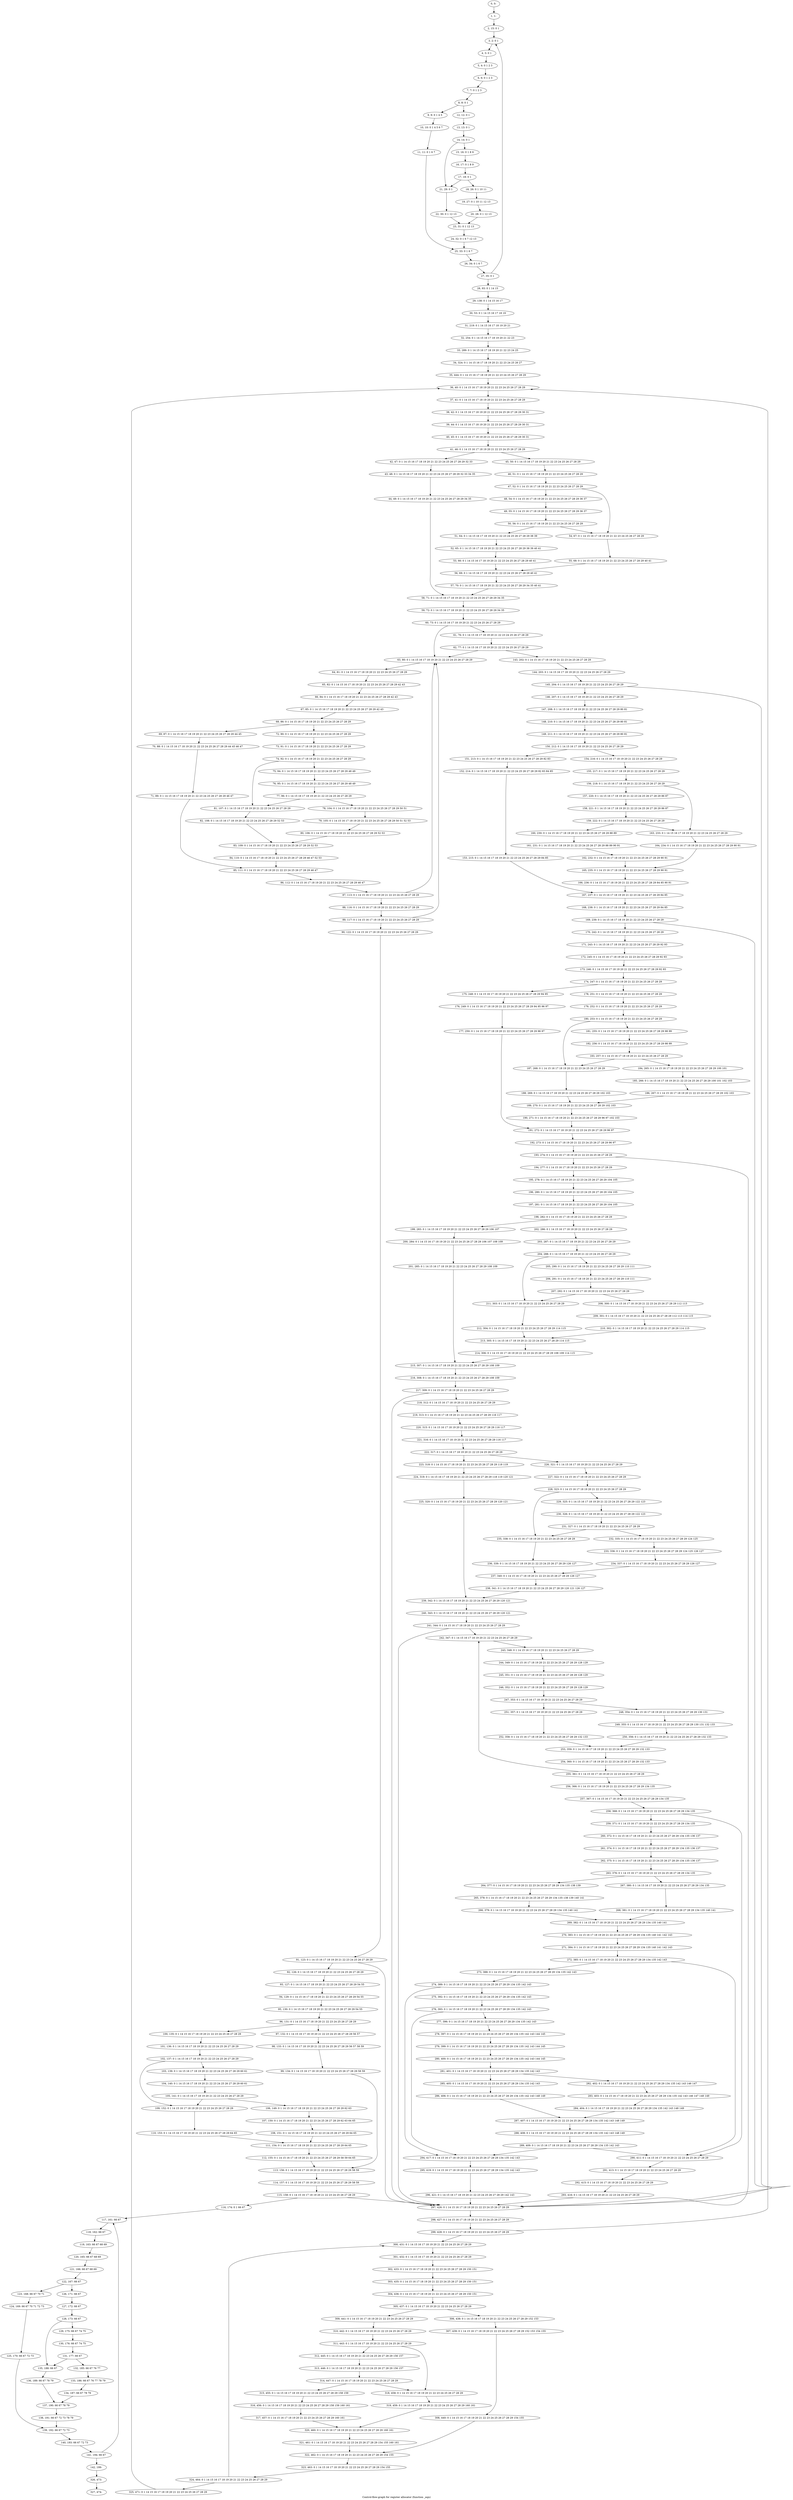 digraph G {
graph [label="Control-flow-graph for register allocator (function _eqn)"]
0[label="0, 0: "];
1[label="1, 1: "];
2[label="2, 15: 0 1 "];
3[label="3, 2: 0 1 "];
4[label="4, 3: 0 1 "];
5[label="5, 4: 0 1 2 3 "];
6[label="6, 6: 0 1 2 3 "];
7[label="7, 7: 0 1 2 3 "];
8[label="8, 8: 0 1 "];
9[label="9, 9: 0 1 4 5 "];
10[label="10, 10: 0 1 4 5 6 7 "];
11[label="11, 11: 0 1 6 7 "];
12[label="12, 12: 0 1 "];
13[label="13, 13: 0 1 "];
14[label="14, 14: 0 1 "];
15[label="15, 16: 0 1 8 9 "];
16[label="16, 17: 0 1 8 9 "];
17[label="17, 18: 0 1 "];
18[label="18, 26: 0 1 10 11 "];
19[label="19, 27: 0 1 10 11 12 13 "];
20[label="20, 28: 0 1 12 13 "];
21[label="21, 29: 0 1 "];
22[label="22, 30: 0 1 12 13 "];
23[label="23, 31: 0 1 12 13 "];
24[label="24, 32: 0 1 6 7 12 13 "];
25[label="25, 33: 0 1 6 7 "];
26[label="26, 34: 0 1 6 7 "];
27[label="27, 35: 0 1 "];
28[label="28, 93: 0 1 14 15 "];
29[label="29, 138: 0 1 14 15 16 17 "];
30[label="30, 53: 0 1 14 15 16 17 18 19 "];
31[label="31, 219: 0 1 14 15 16 17 18 19 20 21 "];
32[label="32, 254: 0 1 14 15 16 17 18 19 20 21 22 23 "];
33[label="33, 289: 0 1 14 15 16 17 18 19 20 21 22 23 24 25 "];
34[label="34, 324: 0 1 14 15 16 17 18 19 20 21 22 23 24 25 26 27 "];
35[label="35, 444: 0 1 14 15 16 17 18 19 20 21 22 23 24 25 26 27 28 29 "];
36[label="36, 40: 0 1 14 15 16 17 18 19 20 21 22 23 24 25 26 27 28 29 "];
37[label="37, 41: 0 1 14 15 16 17 18 19 20 21 22 23 24 25 26 27 28 29 "];
38[label="38, 42: 0 1 14 15 16 17 18 19 20 21 22 23 24 25 26 27 28 29 30 31 "];
39[label="39, 44: 0 1 14 15 16 17 18 19 20 21 22 23 24 25 26 27 28 29 30 31 "];
40[label="40, 45: 0 1 14 15 16 17 18 19 20 21 22 23 24 25 26 27 28 29 30 31 "];
41[label="41, 46: 0 1 14 15 16 17 18 19 20 21 22 23 24 25 26 27 28 29 "];
42[label="42, 47: 0 1 14 15 16 17 18 19 20 21 22 23 24 25 26 27 28 29 32 33 "];
43[label="43, 48: 0 1 14 15 16 17 18 19 20 21 22 23 24 25 26 27 28 29 32 33 34 35 "];
44[label="44, 49: 0 1 14 15 16 17 18 19 20 21 22 23 24 25 26 27 28 29 34 35 "];
45[label="45, 50: 0 1 14 15 16 17 18 19 20 21 22 23 24 25 26 27 28 29 "];
46[label="46, 51: 0 1 14 15 16 17 18 19 20 21 22 23 24 25 26 27 28 29 "];
47[label="47, 52: 0 1 14 15 16 17 18 19 20 21 22 23 24 25 26 27 28 29 "];
48[label="48, 54: 0 1 14 15 16 17 18 19 20 21 22 23 24 25 26 27 28 29 36 37 "];
49[label="49, 55: 0 1 14 15 16 17 18 19 20 21 22 23 24 25 26 27 28 29 36 37 "];
50[label="50, 56: 0 1 14 15 16 17 18 19 20 21 22 23 24 25 26 27 28 29 "];
51[label="51, 64: 0 1 14 15 16 17 18 19 20 21 22 23 24 25 26 27 28 29 38 39 "];
52[label="52, 65: 0 1 14 15 16 17 18 19 20 21 22 23 24 25 26 27 28 29 38 39 40 41 "];
53[label="53, 66: 0 1 14 15 16 17 18 19 20 21 22 23 24 25 26 27 28 29 40 41 "];
54[label="54, 67: 0 1 14 15 16 17 18 19 20 21 22 23 24 25 26 27 28 29 "];
55[label="55, 68: 0 1 14 15 16 17 18 19 20 21 22 23 24 25 26 27 28 29 40 41 "];
56[label="56, 69: 0 1 14 15 16 17 18 19 20 21 22 23 24 25 26 27 28 29 40 41 "];
57[label="57, 70: 0 1 14 15 16 17 18 19 20 21 22 23 24 25 26 27 28 29 34 35 40 41 "];
58[label="58, 71: 0 1 14 15 16 17 18 19 20 21 22 23 24 25 26 27 28 29 34 35 "];
59[label="59, 72: 0 1 14 15 16 17 18 19 20 21 22 23 24 25 26 27 28 29 34 35 "];
60[label="60, 73: 0 1 14 15 16 17 18 19 20 21 22 23 24 25 26 27 28 29 "];
61[label="61, 76: 0 1 14 15 16 17 18 19 20 21 22 23 24 25 26 27 28 29 "];
62[label="62, 77: 0 1 14 15 16 17 18 19 20 21 22 23 24 25 26 27 28 29 "];
63[label="63, 80: 0 1 14 15 16 17 18 19 20 21 22 23 24 25 26 27 28 29 "];
64[label="64, 81: 0 1 14 15 16 17 18 19 20 21 22 23 24 25 26 27 28 29 "];
65[label="65, 82: 0 1 14 15 16 17 18 19 20 21 22 23 24 25 26 27 28 29 42 43 "];
66[label="66, 84: 0 1 14 15 16 17 18 19 20 21 22 23 24 25 26 27 28 29 42 43 "];
67[label="67, 85: 0 1 14 15 16 17 18 19 20 21 22 23 24 25 26 27 28 29 42 43 "];
68[label="68, 86: 0 1 14 15 16 17 18 19 20 21 22 23 24 25 26 27 28 29 "];
69[label="69, 87: 0 1 14 15 16 17 18 19 20 21 22 23 24 25 26 27 28 29 44 45 "];
70[label="70, 88: 0 1 14 15 16 17 18 19 20 21 22 23 24 25 26 27 28 29 44 45 46 47 "];
71[label="71, 89: 0 1 14 15 16 17 18 19 20 21 22 23 24 25 26 27 28 29 46 47 "];
72[label="72, 90: 0 1 14 15 16 17 18 19 20 21 22 23 24 25 26 27 28 29 "];
73[label="73, 91: 0 1 14 15 16 17 18 19 20 21 22 23 24 25 26 27 28 29 "];
74[label="74, 92: 0 1 14 15 16 17 18 19 20 21 22 23 24 25 26 27 28 29 "];
75[label="75, 94: 0 1 14 15 16 17 18 19 20 21 22 23 24 25 26 27 28 29 48 49 "];
76[label="76, 95: 0 1 14 15 16 17 18 19 20 21 22 23 24 25 26 27 28 29 48 49 "];
77[label="77, 96: 0 1 14 15 16 17 18 19 20 21 22 23 24 25 26 27 28 29 "];
78[label="78, 104: 0 1 14 15 16 17 18 19 20 21 22 23 24 25 26 27 28 29 50 51 "];
79[label="79, 105: 0 1 14 15 16 17 18 19 20 21 22 23 24 25 26 27 28 29 50 51 52 53 "];
80[label="80, 106: 0 1 14 15 16 17 18 19 20 21 22 23 24 25 26 27 28 29 52 53 "];
81[label="81, 107: 0 1 14 15 16 17 18 19 20 21 22 23 24 25 26 27 28 29 "];
82[label="82, 108: 0 1 14 15 16 17 18 19 20 21 22 23 24 25 26 27 28 29 52 53 "];
83[label="83, 109: 0 1 14 15 16 17 18 19 20 21 22 23 24 25 26 27 28 29 52 53 "];
84[label="84, 110: 0 1 14 15 16 17 18 19 20 21 22 23 24 25 26 27 28 29 46 47 52 53 "];
85[label="85, 111: 0 1 14 15 16 17 18 19 20 21 22 23 24 25 26 27 28 29 46 47 "];
86[label="86, 112: 0 1 14 15 16 17 18 19 20 21 22 23 24 25 26 27 28 29 46 47 "];
87[label="87, 113: 0 1 14 15 16 17 18 19 20 21 22 23 24 25 26 27 28 29 "];
88[label="88, 116: 0 1 14 15 16 17 18 19 20 21 22 23 24 25 26 27 28 29 "];
89[label="89, 117: 0 1 14 15 16 17 18 19 20 21 22 23 24 25 26 27 28 29 "];
90[label="90, 122: 0 1 14 15 16 17 18 19 20 21 22 23 24 25 26 27 28 29 "];
91[label="91, 123: 0 1 14 15 16 17 18 19 20 21 22 23 24 25 26 27 28 29 "];
92[label="92, 126: 0 1 14 15 16 17 18 19 20 21 22 23 24 25 26 27 28 29 "];
93[label="93, 127: 0 1 14 15 16 17 18 19 20 21 22 23 24 25 26 27 28 29 54 55 "];
94[label="94, 129: 0 1 14 15 16 17 18 19 20 21 22 23 24 25 26 27 28 29 54 55 "];
95[label="95, 130: 0 1 14 15 16 17 18 19 20 21 22 23 24 25 26 27 28 29 54 55 "];
96[label="96, 131: 0 1 14 15 16 17 18 19 20 21 22 23 24 25 26 27 28 29 "];
97[label="97, 132: 0 1 14 15 16 17 18 19 20 21 22 23 24 25 26 27 28 29 56 57 "];
98[label="98, 133: 0 1 14 15 16 17 18 19 20 21 22 23 24 25 26 27 28 29 56 57 58 59 "];
99[label="99, 134: 0 1 14 15 16 17 18 19 20 21 22 23 24 25 26 27 28 29 58 59 "];
100[label="100, 135: 0 1 14 15 16 17 18 19 20 21 22 23 24 25 26 27 28 29 "];
101[label="101, 136: 0 1 14 15 16 17 18 19 20 21 22 23 24 25 26 27 28 29 "];
102[label="102, 137: 0 1 14 15 16 17 18 19 20 21 22 23 24 25 26 27 28 29 "];
103[label="103, 139: 0 1 14 15 16 17 18 19 20 21 22 23 24 25 26 27 28 29 60 61 "];
104[label="104, 140: 0 1 14 15 16 17 18 19 20 21 22 23 24 25 26 27 28 29 60 61 "];
105[label="105, 141: 0 1 14 15 16 17 18 19 20 21 22 23 24 25 26 27 28 29 "];
106[label="106, 149: 0 1 14 15 16 17 18 19 20 21 22 23 24 25 26 27 28 29 62 63 "];
107[label="107, 150: 0 1 14 15 16 17 18 19 20 21 22 23 24 25 26 27 28 29 62 63 64 65 "];
108[label="108, 151: 0 1 14 15 16 17 18 19 20 21 22 23 24 25 26 27 28 29 64 65 "];
109[label="109, 152: 0 1 14 15 16 17 18 19 20 21 22 23 24 25 26 27 28 29 "];
110[label="110, 153: 0 1 14 15 16 17 18 19 20 21 22 23 24 25 26 27 28 29 64 65 "];
111[label="111, 154: 0 1 14 15 16 17 18 19 20 21 22 23 24 25 26 27 28 29 64 65 "];
112[label="112, 155: 0 1 14 15 16 17 18 19 20 21 22 23 24 25 26 27 28 29 58 59 64 65 "];
113[label="113, 156: 0 1 14 15 16 17 18 19 20 21 22 23 24 25 26 27 28 29 58 59 "];
114[label="114, 157: 0 1 14 15 16 17 18 19 20 21 22 23 24 25 26 27 28 29 58 59 "];
115[label="115, 158: 0 1 14 15 16 17 18 19 20 21 22 23 24 25 26 27 28 29 "];
116[label="116, 174: 0 1 66 67 "];
117[label="117, 161: 66 67 "];
118[label="118, 162: 66 67 "];
119[label="119, 163: 66 67 68 69 "];
120[label="120, 165: 66 67 68 69 "];
121[label="121, 166: 66 67 68 69 "];
122[label="122, 167: 66 67 "];
123[label="123, 168: 66 67 70 71 "];
124[label="124, 169: 66 67 70 71 72 73 "];
125[label="125, 170: 66 67 72 73 "];
126[label="126, 171: 66 67 "];
127[label="127, 172: 66 67 "];
128[label="128, 173: 66 67 "];
129[label="129, 175: 66 67 74 75 "];
130[label="130, 176: 66 67 74 75 "];
131[label="131, 177: 66 67 "];
132[label="132, 185: 66 67 76 77 "];
133[label="133, 186: 66 67 76 77 78 79 "];
134[label="134, 187: 66 67 78 79 "];
135[label="135, 188: 66 67 "];
136[label="136, 189: 66 67 78 79 "];
137[label="137, 190: 66 67 78 79 "];
138[label="138, 191: 66 67 72 73 78 79 "];
139[label="139, 192: 66 67 72 73 "];
140[label="140, 193: 66 67 72 73 "];
141[label="141, 194: 66 67 "];
142[label="142, 199: "];
143[label="143, 202: 0 1 14 15 16 17 18 19 20 21 22 23 24 25 26 27 28 29 "];
144[label="144, 203: 0 1 14 15 16 17 18 19 20 21 22 23 24 25 26 27 28 29 "];
145[label="145, 204: 0 1 14 15 16 17 18 19 20 21 22 23 24 25 26 27 28 29 "];
146[label="146, 207: 0 1 14 15 16 17 18 19 20 21 22 23 24 25 26 27 28 29 "];
147[label="147, 208: 0 1 14 15 16 17 18 19 20 21 22 23 24 25 26 27 28 29 80 81 "];
148[label="148, 210: 0 1 14 15 16 17 18 19 20 21 22 23 24 25 26 27 28 29 80 81 "];
149[label="149, 211: 0 1 14 15 16 17 18 19 20 21 22 23 24 25 26 27 28 29 80 81 "];
150[label="150, 212: 0 1 14 15 16 17 18 19 20 21 22 23 24 25 26 27 28 29 "];
151[label="151, 213: 0 1 14 15 16 17 18 19 20 21 22 23 24 25 26 27 28 29 82 83 "];
152[label="152, 214: 0 1 14 15 16 17 18 19 20 21 22 23 24 25 26 27 28 29 82 83 84 85 "];
153[label="153, 215: 0 1 14 15 16 17 18 19 20 21 22 23 24 25 26 27 28 29 84 85 "];
154[label="154, 216: 0 1 14 15 16 17 18 19 20 21 22 23 24 25 26 27 28 29 "];
155[label="155, 217: 0 1 14 15 16 17 18 19 20 21 22 23 24 25 26 27 28 29 "];
156[label="156, 218: 0 1 14 15 16 17 18 19 20 21 22 23 24 25 26 27 28 29 "];
157[label="157, 220: 0 1 14 15 16 17 18 19 20 21 22 23 24 25 26 27 28 29 86 87 "];
158[label="158, 221: 0 1 14 15 16 17 18 19 20 21 22 23 24 25 26 27 28 29 86 87 "];
159[label="159, 222: 0 1 14 15 16 17 18 19 20 21 22 23 24 25 26 27 28 29 "];
160[label="160, 230: 0 1 14 15 16 17 18 19 20 21 22 23 24 25 26 27 28 29 88 89 "];
161[label="161, 231: 0 1 14 15 16 17 18 19 20 21 22 23 24 25 26 27 28 29 88 89 90 91 "];
162[label="162, 232: 0 1 14 15 16 17 18 19 20 21 22 23 24 25 26 27 28 29 90 91 "];
163[label="163, 233: 0 1 14 15 16 17 18 19 20 21 22 23 24 25 26 27 28 29 "];
164[label="164, 234: 0 1 14 15 16 17 18 19 20 21 22 23 24 25 26 27 28 29 90 91 "];
165[label="165, 235: 0 1 14 15 16 17 18 19 20 21 22 23 24 25 26 27 28 29 90 91 "];
166[label="166, 236: 0 1 14 15 16 17 18 19 20 21 22 23 24 25 26 27 28 29 84 85 90 91 "];
167[label="167, 237: 0 1 14 15 16 17 18 19 20 21 22 23 24 25 26 27 28 29 84 85 "];
168[label="168, 238: 0 1 14 15 16 17 18 19 20 21 22 23 24 25 26 27 28 29 84 85 "];
169[label="169, 239: 0 1 14 15 16 17 18 19 20 21 22 23 24 25 26 27 28 29 "];
170[label="170, 242: 0 1 14 15 16 17 18 19 20 21 22 23 24 25 26 27 28 29 "];
171[label="171, 243: 0 1 14 15 16 17 18 19 20 21 22 23 24 25 26 27 28 29 92 93 "];
172[label="172, 245: 0 1 14 15 16 17 18 19 20 21 22 23 24 25 26 27 28 29 92 93 "];
173[label="173, 246: 0 1 14 15 16 17 18 19 20 21 22 23 24 25 26 27 28 29 92 93 "];
174[label="174, 247: 0 1 14 15 16 17 18 19 20 21 22 23 24 25 26 27 28 29 "];
175[label="175, 248: 0 1 14 15 16 17 18 19 20 21 22 23 24 25 26 27 28 29 94 95 "];
176[label="176, 249: 0 1 14 15 16 17 18 19 20 21 22 23 24 25 26 27 28 29 94 95 96 97 "];
177[label="177, 250: 0 1 14 15 16 17 18 19 20 21 22 23 24 25 26 27 28 29 96 97 "];
178[label="178, 251: 0 1 14 15 16 17 18 19 20 21 22 23 24 25 26 27 28 29 "];
179[label="179, 252: 0 1 14 15 16 17 18 19 20 21 22 23 24 25 26 27 28 29 "];
180[label="180, 253: 0 1 14 15 16 17 18 19 20 21 22 23 24 25 26 27 28 29 "];
181[label="181, 255: 0 1 14 15 16 17 18 19 20 21 22 23 24 25 26 27 28 29 98 99 "];
182[label="182, 256: 0 1 14 15 16 17 18 19 20 21 22 23 24 25 26 27 28 29 98 99 "];
183[label="183, 257: 0 1 14 15 16 17 18 19 20 21 22 23 24 25 26 27 28 29 "];
184[label="184, 265: 0 1 14 15 16 17 18 19 20 21 22 23 24 25 26 27 28 29 100 101 "];
185[label="185, 266: 0 1 14 15 16 17 18 19 20 21 22 23 24 25 26 27 28 29 100 101 102 103 "];
186[label="186, 267: 0 1 14 15 16 17 18 19 20 21 22 23 24 25 26 27 28 29 102 103 "];
187[label="187, 268: 0 1 14 15 16 17 18 19 20 21 22 23 24 25 26 27 28 29 "];
188[label="188, 269: 0 1 14 15 16 17 18 19 20 21 22 23 24 25 26 27 28 29 102 103 "];
189[label="189, 270: 0 1 14 15 16 17 18 19 20 21 22 23 24 25 26 27 28 29 102 103 "];
190[label="190, 271: 0 1 14 15 16 17 18 19 20 21 22 23 24 25 26 27 28 29 96 97 102 103 "];
191[label="191, 272: 0 1 14 15 16 17 18 19 20 21 22 23 24 25 26 27 28 29 96 97 "];
192[label="192, 273: 0 1 14 15 16 17 18 19 20 21 22 23 24 25 26 27 28 29 96 97 "];
193[label="193, 274: 0 1 14 15 16 17 18 19 20 21 22 23 24 25 26 27 28 29 "];
194[label="194, 277: 0 1 14 15 16 17 18 19 20 21 22 23 24 25 26 27 28 29 "];
195[label="195, 278: 0 1 14 15 16 17 18 19 20 21 22 23 24 25 26 27 28 29 104 105 "];
196[label="196, 280: 0 1 14 15 16 17 18 19 20 21 22 23 24 25 26 27 28 29 104 105 "];
197[label="197, 281: 0 1 14 15 16 17 18 19 20 21 22 23 24 25 26 27 28 29 104 105 "];
198[label="198, 282: 0 1 14 15 16 17 18 19 20 21 22 23 24 25 26 27 28 29 "];
199[label="199, 283: 0 1 14 15 16 17 18 19 20 21 22 23 24 25 26 27 28 29 106 107 "];
200[label="200, 284: 0 1 14 15 16 17 18 19 20 21 22 23 24 25 26 27 28 29 106 107 108 109 "];
201[label="201, 285: 0 1 14 15 16 17 18 19 20 21 22 23 24 25 26 27 28 29 108 109 "];
202[label="202, 286: 0 1 14 15 16 17 18 19 20 21 22 23 24 25 26 27 28 29 "];
203[label="203, 287: 0 1 14 15 16 17 18 19 20 21 22 23 24 25 26 27 28 29 "];
204[label="204, 288: 0 1 14 15 16 17 18 19 20 21 22 23 24 25 26 27 28 29 "];
205[label="205, 290: 0 1 14 15 16 17 18 19 20 21 22 23 24 25 26 27 28 29 110 111 "];
206[label="206, 291: 0 1 14 15 16 17 18 19 20 21 22 23 24 25 26 27 28 29 110 111 "];
207[label="207, 292: 0 1 14 15 16 17 18 19 20 21 22 23 24 25 26 27 28 29 "];
208[label="208, 300: 0 1 14 15 16 17 18 19 20 21 22 23 24 25 26 27 28 29 112 113 "];
209[label="209, 301: 0 1 14 15 16 17 18 19 20 21 22 23 24 25 26 27 28 29 112 113 114 115 "];
210[label="210, 302: 0 1 14 15 16 17 18 19 20 21 22 23 24 25 26 27 28 29 114 115 "];
211[label="211, 303: 0 1 14 15 16 17 18 19 20 21 22 23 24 25 26 27 28 29 "];
212[label="212, 304: 0 1 14 15 16 17 18 19 20 21 22 23 24 25 26 27 28 29 114 115 "];
213[label="213, 305: 0 1 14 15 16 17 18 19 20 21 22 23 24 25 26 27 28 29 114 115 "];
214[label="214, 306: 0 1 14 15 16 17 18 19 20 21 22 23 24 25 26 27 28 29 108 109 114 115 "];
215[label="215, 307: 0 1 14 15 16 17 18 19 20 21 22 23 24 25 26 27 28 29 108 109 "];
216[label="216, 308: 0 1 14 15 16 17 18 19 20 21 22 23 24 25 26 27 28 29 108 109 "];
217[label="217, 309: 0 1 14 15 16 17 18 19 20 21 22 23 24 25 26 27 28 29 "];
218[label="218, 312: 0 1 14 15 16 17 18 19 20 21 22 23 24 25 26 27 28 29 "];
219[label="219, 313: 0 1 14 15 16 17 18 19 20 21 22 23 24 25 26 27 28 29 116 117 "];
220[label="220, 315: 0 1 14 15 16 17 18 19 20 21 22 23 24 25 26 27 28 29 116 117 "];
221[label="221, 316: 0 1 14 15 16 17 18 19 20 21 22 23 24 25 26 27 28 29 116 117 "];
222[label="222, 317: 0 1 14 15 16 17 18 19 20 21 22 23 24 25 26 27 28 29 "];
223[label="223, 318: 0 1 14 15 16 17 18 19 20 21 22 23 24 25 26 27 28 29 118 119 "];
224[label="224, 319: 0 1 14 15 16 17 18 19 20 21 22 23 24 25 26 27 28 29 118 119 120 121 "];
225[label="225, 320: 0 1 14 15 16 17 18 19 20 21 22 23 24 25 26 27 28 29 120 121 "];
226[label="226, 321: 0 1 14 15 16 17 18 19 20 21 22 23 24 25 26 27 28 29 "];
227[label="227, 322: 0 1 14 15 16 17 18 19 20 21 22 23 24 25 26 27 28 29 "];
228[label="228, 323: 0 1 14 15 16 17 18 19 20 21 22 23 24 25 26 27 28 29 "];
229[label="229, 325: 0 1 14 15 16 17 18 19 20 21 22 23 24 25 26 27 28 29 122 123 "];
230[label="230, 326: 0 1 14 15 16 17 18 19 20 21 22 23 24 25 26 27 28 29 122 123 "];
231[label="231, 327: 0 1 14 15 16 17 18 19 20 21 22 23 24 25 26 27 28 29 "];
232[label="232, 335: 0 1 14 15 16 17 18 19 20 21 22 23 24 25 26 27 28 29 124 125 "];
233[label="233, 336: 0 1 14 15 16 17 18 19 20 21 22 23 24 25 26 27 28 29 124 125 126 127 "];
234[label="234, 337: 0 1 14 15 16 17 18 19 20 21 22 23 24 25 26 27 28 29 126 127 "];
235[label="235, 338: 0 1 14 15 16 17 18 19 20 21 22 23 24 25 26 27 28 29 "];
236[label="236, 339: 0 1 14 15 16 17 18 19 20 21 22 23 24 25 26 27 28 29 126 127 "];
237[label="237, 340: 0 1 14 15 16 17 18 19 20 21 22 23 24 25 26 27 28 29 126 127 "];
238[label="238, 341: 0 1 14 15 16 17 18 19 20 21 22 23 24 25 26 27 28 29 120 121 126 127 "];
239[label="239, 342: 0 1 14 15 16 17 18 19 20 21 22 23 24 25 26 27 28 29 120 121 "];
240[label="240, 343: 0 1 14 15 16 17 18 19 20 21 22 23 24 25 26 27 28 29 120 121 "];
241[label="241, 344: 0 1 14 15 16 17 18 19 20 21 22 23 24 25 26 27 28 29 "];
242[label="242, 347: 0 1 14 15 16 17 18 19 20 21 22 23 24 25 26 27 28 29 "];
243[label="243, 348: 0 1 14 15 16 17 18 19 20 21 22 23 24 25 26 27 28 29 "];
244[label="244, 349: 0 1 14 15 16 17 18 19 20 21 22 23 24 25 26 27 28 29 128 129 "];
245[label="245, 351: 0 1 14 15 16 17 18 19 20 21 22 23 24 25 26 27 28 29 128 129 "];
246[label="246, 352: 0 1 14 15 16 17 18 19 20 21 22 23 24 25 26 27 28 29 128 129 "];
247[label="247, 353: 0 1 14 15 16 17 18 19 20 21 22 23 24 25 26 27 28 29 "];
248[label="248, 354: 0 1 14 15 16 17 18 19 20 21 22 23 24 25 26 27 28 29 130 131 "];
249[label="249, 355: 0 1 14 15 16 17 18 19 20 21 22 23 24 25 26 27 28 29 130 131 132 133 "];
250[label="250, 356: 0 1 14 15 16 17 18 19 20 21 22 23 24 25 26 27 28 29 132 133 "];
251[label="251, 357: 0 1 14 15 16 17 18 19 20 21 22 23 24 25 26 27 28 29 "];
252[label="252, 358: 0 1 14 15 16 17 18 19 20 21 22 23 24 25 26 27 28 29 132 133 "];
253[label="253, 359: 0 1 14 15 16 17 18 19 20 21 22 23 24 25 26 27 28 29 132 133 "];
254[label="254, 360: 0 1 14 15 16 17 18 19 20 21 22 23 24 25 26 27 28 29 132 133 "];
255[label="255, 361: 0 1 14 15 16 17 18 19 20 21 22 23 24 25 26 27 28 29 "];
256[label="256, 366: 0 1 14 15 16 17 18 19 20 21 22 23 24 25 26 27 28 29 134 135 "];
257[label="257, 367: 0 1 14 15 16 17 18 19 20 21 22 23 24 25 26 27 28 29 134 135 "];
258[label="258, 368: 0 1 14 15 16 17 18 19 20 21 22 23 24 25 26 27 28 29 134 135 "];
259[label="259, 371: 0 1 14 15 16 17 18 19 20 21 22 23 24 25 26 27 28 29 134 135 "];
260[label="260, 372: 0 1 14 15 16 17 18 19 20 21 22 23 24 25 26 27 28 29 134 135 136 137 "];
261[label="261, 374: 0 1 14 15 16 17 18 19 20 21 22 23 24 25 26 27 28 29 134 135 136 137 "];
262[label="262, 375: 0 1 14 15 16 17 18 19 20 21 22 23 24 25 26 27 28 29 134 135 136 137 "];
263[label="263, 376: 0 1 14 15 16 17 18 19 20 21 22 23 24 25 26 27 28 29 134 135 "];
264[label="264, 377: 0 1 14 15 16 17 18 19 20 21 22 23 24 25 26 27 28 29 134 135 138 139 "];
265[label="265, 378: 0 1 14 15 16 17 18 19 20 21 22 23 24 25 26 27 28 29 134 135 138 139 140 141 "];
266[label="266, 379: 0 1 14 15 16 17 18 19 20 21 22 23 24 25 26 27 28 29 134 135 140 141 "];
267[label="267, 380: 0 1 14 15 16 17 18 19 20 21 22 23 24 25 26 27 28 29 134 135 "];
268[label="268, 381: 0 1 14 15 16 17 18 19 20 21 22 23 24 25 26 27 28 29 134 135 140 141 "];
269[label="269, 382: 0 1 14 15 16 17 18 19 20 21 22 23 24 25 26 27 28 29 134 135 140 141 "];
270[label="270, 383: 0 1 14 15 16 17 18 19 20 21 22 23 24 25 26 27 28 29 134 135 140 141 142 143 "];
271[label="271, 384: 0 1 14 15 16 17 18 19 20 21 22 23 24 25 26 27 28 29 134 135 140 141 142 143 "];
272[label="272, 385: 0 1 14 15 16 17 18 19 20 21 22 23 24 25 26 27 28 29 134 135 142 143 "];
273[label="273, 388: 0 1 14 15 16 17 18 19 20 21 22 23 24 25 26 27 28 29 134 135 142 143 "];
274[label="274, 389: 0 1 14 15 16 17 18 19 20 21 22 23 24 25 26 27 28 29 134 135 142 143 "];
275[label="275, 392: 0 1 14 15 16 17 18 19 20 21 22 23 24 25 26 27 28 29 134 135 142 143 "];
276[label="276, 393: 0 1 14 15 16 17 18 19 20 21 22 23 24 25 26 27 28 29 134 135 142 143 "];
277[label="277, 396: 0 1 14 15 16 17 18 19 20 21 22 23 24 25 26 27 28 29 134 135 142 143 "];
278[label="278, 397: 0 1 14 15 16 17 18 19 20 21 22 23 24 25 26 27 28 29 134 135 142 143 144 145 "];
279[label="279, 399: 0 1 14 15 16 17 18 19 20 21 22 23 24 25 26 27 28 29 134 135 142 143 144 145 "];
280[label="280, 400: 0 1 14 15 16 17 18 19 20 21 22 23 24 25 26 27 28 29 134 135 142 143 144 145 "];
281[label="281, 401: 0 1 14 15 16 17 18 19 20 21 22 23 24 25 26 27 28 29 134 135 142 143 "];
282[label="282, 402: 0 1 14 15 16 17 18 19 20 21 22 23 24 25 26 27 28 29 134 135 142 143 146 147 "];
283[label="283, 403: 0 1 14 15 16 17 18 19 20 21 22 23 24 25 26 27 28 29 134 135 142 143 146 147 148 149 "];
284[label="284, 404: 0 1 14 15 16 17 18 19 20 21 22 23 24 25 26 27 28 29 134 135 142 143 148 149 "];
285[label="285, 405: 0 1 14 15 16 17 18 19 20 21 22 23 24 25 26 27 28 29 134 135 142 143 "];
286[label="286, 406: 0 1 14 15 16 17 18 19 20 21 22 23 24 25 26 27 28 29 134 135 142 143 148 149 "];
287[label="287, 407: 0 1 14 15 16 17 18 19 20 21 22 23 24 25 26 27 28 29 134 135 142 143 148 149 "];
288[label="288, 408: 0 1 14 15 16 17 18 19 20 21 22 23 24 25 26 27 28 29 134 135 142 143 148 149 "];
289[label="289, 409: 0 1 14 15 16 17 18 19 20 21 22 23 24 25 26 27 28 29 134 135 142 143 "];
290[label="290, 411: 0 1 14 15 16 17 18 19 20 21 22 23 24 25 26 27 28 29 "];
291[label="291, 413: 0 1 14 15 16 17 18 19 20 21 22 23 24 25 26 27 28 29 "];
292[label="292, 415: 0 1 14 15 16 17 18 19 20 21 22 23 24 25 26 27 28 29 "];
293[label="293, 416: 0 1 14 15 16 17 18 19 20 21 22 23 24 25 26 27 28 29 "];
294[label="294, 417: 0 1 14 15 16 17 18 19 20 21 22 23 24 25 26 27 28 29 134 135 142 143 "];
295[label="295, 419: 0 1 14 15 16 17 18 19 20 21 22 23 24 25 26 27 28 29 134 135 142 143 "];
296[label="296, 421: 0 1 14 15 16 17 18 19 20 21 22 23 24 25 26 27 28 29 142 143 "];
297[label="297, 426: 0 1 14 15 16 17 18 19 20 21 22 23 24 25 26 27 28 29 "];
298[label="298, 427: 0 1 14 15 16 17 18 19 20 21 22 23 24 25 26 27 28 29 "];
299[label="299, 428: 0 1 14 15 16 17 18 19 20 21 22 23 24 25 26 27 28 29 "];
300[label="300, 431: 0 1 14 15 16 17 18 19 20 21 22 23 24 25 26 27 28 29 "];
301[label="301, 432: 0 1 14 15 16 17 18 19 20 21 22 23 24 25 26 27 28 29 "];
302[label="302, 433: 0 1 14 15 16 17 18 19 20 21 22 23 24 25 26 27 28 29 150 151 "];
303[label="303, 435: 0 1 14 15 16 17 18 19 20 21 22 23 24 25 26 27 28 29 150 151 "];
304[label="304, 436: 0 1 14 15 16 17 18 19 20 21 22 23 24 25 26 27 28 29 150 151 "];
305[label="305, 437: 0 1 14 15 16 17 18 19 20 21 22 23 24 25 26 27 28 29 "];
306[label="306, 438: 0 1 14 15 16 17 18 19 20 21 22 23 24 25 26 27 28 29 152 153 "];
307[label="307, 439: 0 1 14 15 16 17 18 19 20 21 22 23 24 25 26 27 28 29 152 153 154 155 "];
308[label="308, 440: 0 1 14 15 16 17 18 19 20 21 22 23 24 25 26 27 28 29 154 155 "];
309[label="309, 441: 0 1 14 15 16 17 18 19 20 21 22 23 24 25 26 27 28 29 "];
310[label="310, 442: 0 1 14 15 16 17 18 19 20 21 22 23 24 25 26 27 28 29 "];
311[label="311, 443: 0 1 14 15 16 17 18 19 20 21 22 23 24 25 26 27 28 29 "];
312[label="312, 445: 0 1 14 15 16 17 18 19 20 21 22 23 24 25 26 27 28 29 156 157 "];
313[label="313, 446: 0 1 14 15 16 17 18 19 20 21 22 23 24 25 26 27 28 29 156 157 "];
314[label="314, 447: 0 1 14 15 16 17 18 19 20 21 22 23 24 25 26 27 28 29 "];
315[label="315, 455: 0 1 14 15 16 17 18 19 20 21 22 23 24 25 26 27 28 29 158 159 "];
316[label="316, 456: 0 1 14 15 16 17 18 19 20 21 22 23 24 25 26 27 28 29 158 159 160 161 "];
317[label="317, 457: 0 1 14 15 16 17 18 19 20 21 22 23 24 25 26 27 28 29 160 161 "];
318[label="318, 458: 0 1 14 15 16 17 18 19 20 21 22 23 24 25 26 27 28 29 "];
319[label="319, 459: 0 1 14 15 16 17 18 19 20 21 22 23 24 25 26 27 28 29 160 161 "];
320[label="320, 460: 0 1 14 15 16 17 18 19 20 21 22 23 24 25 26 27 28 29 160 161 "];
321[label="321, 461: 0 1 14 15 16 17 18 19 20 21 22 23 24 25 26 27 28 29 154 155 160 161 "];
322[label="322, 462: 0 1 14 15 16 17 18 19 20 21 22 23 24 25 26 27 28 29 154 155 "];
323[label="323, 463: 0 1 14 15 16 17 18 19 20 21 22 23 24 25 26 27 28 29 154 155 "];
324[label="324, 464: 0 1 14 15 16 17 18 19 20 21 22 23 24 25 26 27 28 29 "];
325[label="325, 471: 0 1 14 15 16 17 18 19 20 21 22 23 24 25 26 27 28 29 "];
326[label="326, 473: "];
327[label="327, 474: "];
0->1 ;
1->2 ;
2->3 ;
3->4 ;
4->5 ;
5->6 ;
6->7 ;
7->8 ;
8->9 ;
8->12 ;
9->10 ;
10->11 ;
11->25 ;
12->13 ;
13->14 ;
14->15 ;
14->21 ;
15->16 ;
16->17 ;
17->18 ;
17->21 ;
18->19 ;
19->20 ;
20->23 ;
21->22 ;
22->23 ;
23->24 ;
24->25 ;
25->26 ;
26->27 ;
27->28 ;
27->3 ;
28->29 ;
29->30 ;
30->31 ;
31->32 ;
32->33 ;
33->34 ;
34->35 ;
35->36 ;
36->37 ;
37->38 ;
38->39 ;
39->40 ;
40->41 ;
41->42 ;
41->45 ;
42->43 ;
43->44 ;
44->58 ;
45->46 ;
46->47 ;
47->48 ;
47->54 ;
48->49 ;
49->50 ;
50->51 ;
50->54 ;
51->52 ;
52->53 ;
53->56 ;
54->55 ;
55->56 ;
56->57 ;
57->58 ;
58->59 ;
59->60 ;
60->61 ;
60->63 ;
61->62 ;
62->63 ;
62->143 ;
63->64 ;
64->65 ;
65->66 ;
66->67 ;
67->68 ;
68->69 ;
68->72 ;
69->70 ;
70->71 ;
71->85 ;
72->73 ;
73->74 ;
74->75 ;
74->81 ;
75->76 ;
76->77 ;
77->78 ;
77->81 ;
78->79 ;
79->80 ;
80->83 ;
81->82 ;
82->83 ;
83->84 ;
84->85 ;
85->86 ;
86->87 ;
87->88 ;
87->63 ;
88->89 ;
89->90 ;
89->63 ;
90->91 ;
91->92 ;
91->297 ;
92->93 ;
93->94 ;
94->95 ;
95->96 ;
96->97 ;
96->100 ;
97->98 ;
98->99 ;
99->113 ;
100->101 ;
101->102 ;
102->103 ;
102->109 ;
103->104 ;
104->105 ;
105->106 ;
105->109 ;
106->107 ;
107->108 ;
108->111 ;
109->110 ;
110->111 ;
111->112 ;
112->113 ;
113->114 ;
114->115 ;
115->116 ;
115->297 ;
116->117 ;
117->118 ;
118->119 ;
119->120 ;
120->121 ;
121->122 ;
122->123 ;
122->126 ;
123->124 ;
124->125 ;
125->139 ;
126->127 ;
127->128 ;
128->129 ;
128->135 ;
129->130 ;
130->131 ;
131->132 ;
131->135 ;
132->133 ;
133->134 ;
134->137 ;
135->136 ;
136->137 ;
137->138 ;
138->139 ;
139->140 ;
140->141 ;
141->142 ;
141->117 ;
142->326 ;
143->144 ;
144->145 ;
145->146 ;
145->297 ;
146->147 ;
147->148 ;
148->149 ;
149->150 ;
150->151 ;
150->154 ;
151->152 ;
152->153 ;
153->167 ;
154->155 ;
155->156 ;
156->157 ;
156->163 ;
157->158 ;
158->159 ;
159->160 ;
159->163 ;
160->161 ;
161->162 ;
162->165 ;
163->164 ;
164->165 ;
165->166 ;
166->167 ;
167->168 ;
168->169 ;
169->170 ;
169->297 ;
170->171 ;
171->172 ;
172->173 ;
173->174 ;
174->175 ;
174->178 ;
175->176 ;
176->177 ;
177->191 ;
178->179 ;
179->180 ;
180->181 ;
180->187 ;
181->182 ;
182->183 ;
183->184 ;
183->187 ;
184->185 ;
185->186 ;
186->189 ;
187->188 ;
188->189 ;
189->190 ;
190->191 ;
191->192 ;
192->193 ;
193->194 ;
193->297 ;
194->195 ;
195->196 ;
196->197 ;
197->198 ;
198->199 ;
198->202 ;
199->200 ;
200->201 ;
201->215 ;
202->203 ;
203->204 ;
204->205 ;
204->211 ;
205->206 ;
206->207 ;
207->208 ;
207->211 ;
208->209 ;
209->210 ;
210->213 ;
211->212 ;
212->213 ;
213->214 ;
214->215 ;
215->216 ;
216->217 ;
217->218 ;
217->297 ;
218->219 ;
219->220 ;
220->221 ;
221->222 ;
222->223 ;
222->226 ;
223->224 ;
224->225 ;
225->239 ;
226->227 ;
227->228 ;
228->229 ;
228->235 ;
229->230 ;
230->231 ;
231->232 ;
231->235 ;
232->233 ;
233->234 ;
234->237 ;
235->236 ;
236->237 ;
237->238 ;
238->239 ;
239->240 ;
240->241 ;
241->242 ;
241->297 ;
242->243 ;
243->244 ;
244->245 ;
245->246 ;
246->247 ;
247->248 ;
247->251 ;
248->249 ;
249->250 ;
250->253 ;
251->252 ;
252->253 ;
253->254 ;
254->255 ;
255->256 ;
255->242 ;
256->257 ;
257->258 ;
258->259 ;
258->290 ;
259->260 ;
260->261 ;
261->262 ;
262->263 ;
263->264 ;
263->267 ;
264->265 ;
265->266 ;
266->269 ;
267->268 ;
268->269 ;
269->270 ;
270->271 ;
271->272 ;
272->273 ;
272->290 ;
273->274 ;
274->275 ;
274->294 ;
275->276 ;
276->277 ;
276->294 ;
277->278 ;
278->279 ;
279->280 ;
280->281 ;
281->282 ;
281->285 ;
282->283 ;
283->284 ;
284->287 ;
285->286 ;
286->287 ;
287->288 ;
288->289 ;
289->290 ;
289->294 ;
290->291 ;
291->292 ;
292->293 ;
293->297 ;
294->295 ;
295->296 ;
296->297 ;
297->298 ;
298->299 ;
299->300 ;
299->36 ;
300->301 ;
301->302 ;
302->303 ;
303->304 ;
304->305 ;
305->306 ;
305->309 ;
306->307 ;
307->308 ;
308->322 ;
309->310 ;
310->311 ;
311->312 ;
311->318 ;
312->313 ;
313->314 ;
314->315 ;
314->318 ;
315->316 ;
316->317 ;
317->320 ;
318->319 ;
319->320 ;
320->321 ;
321->322 ;
322->323 ;
323->324 ;
324->325 ;
324->300 ;
325->36 ;
326->327 ;
}
